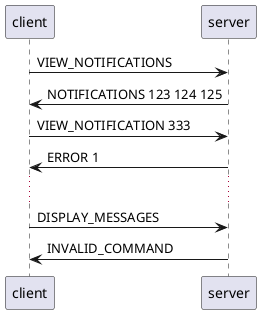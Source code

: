@startuml
client -> server: VIEW_NOTIFICATIONS
server -> client: NOTIFICATIONS 123 124 125
client -> server: VIEW_NOTIFICATION 333
server -> client: ERROR 1
...
client -> server : DISPLAY_MESSAGES
server -> client : INVALID_COMMAND

@enduml